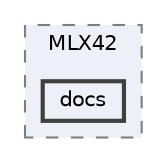 digraph "/home/ssergiu/projects/cub3d/external/MLX42/docs"
{
 // INTERACTIVE_SVG=YES
 // LATEX_PDF_SIZE
  bgcolor="transparent";
  edge [fontname=Helvetica,fontsize=10,labelfontname=Helvetica,labelfontsize=10];
  node [fontname=Helvetica,fontsize=10,shape=box,height=0.2,width=0.4];
  compound=true
  subgraph clusterdir_11abbf317cd53e638177772e75d1c6fb {
    graph [ bgcolor="#edf0f7", pencolor="grey50", label="MLX42", fontname=Helvetica,fontsize=10 style="filled,dashed", URL="dir_11abbf317cd53e638177772e75d1c6fb.html",tooltip=""]
  dir_9039e8dc2a0af4282c907c2c103d91fd [label="docs", fillcolor="#edf0f7", color="grey25", style="filled,bold", URL="dir_9039e8dc2a0af4282c907c2c103d91fd.html",tooltip=""];
  }
}
